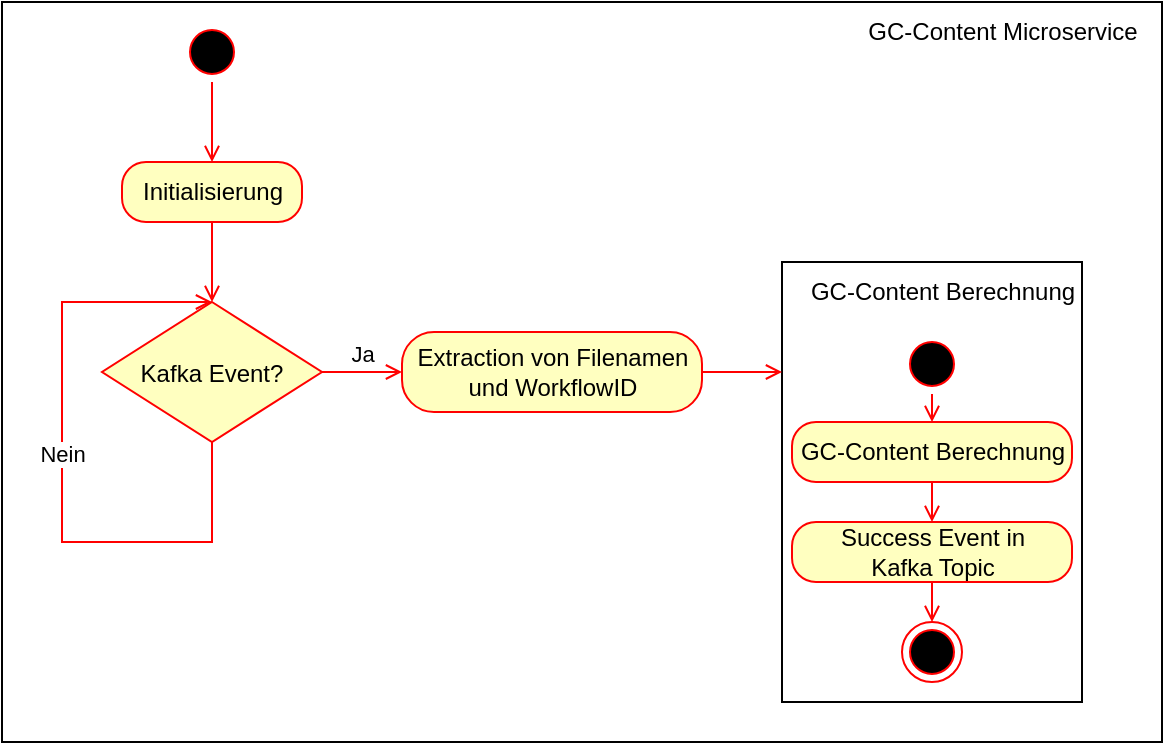 <mxfile version="20.3.0" type="device"><diagram id="X1TPZeYBJ-Ahqn7bDiPe" name="Seite-1"><mxGraphModel dx="1106" dy="832" grid="1" gridSize="10" guides="1" tooltips="1" connect="1" arrows="1" fold="1" page="1" pageScale="1" pageWidth="827" pageHeight="1169" math="0" shadow="0"><root><mxCell id="0"/><mxCell id="1" parent="0"/><mxCell id="prz0pxrnBDsK5enyl_R5-1" value="" style="whiteSpace=wrap;html=1;" parent="1" vertex="1"><mxGeometry x="120" y="100" width="580" height="370" as="geometry"/></mxCell><mxCell id="prz0pxrnBDsK5enyl_R5-16" value="" style="whiteSpace=wrap;html=1;" parent="1" vertex="1"><mxGeometry x="510" y="230" width="150" height="220" as="geometry"/></mxCell><mxCell id="prz0pxrnBDsK5enyl_R5-24" style="edgeStyle=orthogonalEdgeStyle;rounded=0;orthogonalLoop=1;jettySize=auto;html=1;exitX=0.5;exitY=1;exitDx=0;exitDy=0;entryX=0.5;entryY=0;entryDx=0;entryDy=0;strokeColor=#FF0000;endArrow=open;endFill=0;" parent="1" source="prz0pxrnBDsK5enyl_R5-2" target="prz0pxrnBDsK5enyl_R5-4" edge="1"><mxGeometry relative="1" as="geometry"/></mxCell><mxCell id="prz0pxrnBDsK5enyl_R5-2" value="" style="ellipse;html=1;shape=startState;fillColor=#000000;strokeColor=#ff0000;" parent="1" vertex="1"><mxGeometry x="210" y="110" width="30" height="30" as="geometry"/></mxCell><mxCell id="prz0pxrnBDsK5enyl_R5-4" value="Initialisierung" style="html=1;fillColor=#ffffc0;strokeColor=#ff0000;fontColor=#000000;rounded=1;arcSize=40;" parent="1" vertex="1"><mxGeometry x="180" y="180" width="90" height="30" as="geometry"/></mxCell><mxCell id="prz0pxrnBDsK5enyl_R5-5" value="Kafka Event?" style="rhombus;fillColor=#ffffc0;strokeColor=#ff0000;fontColor=#000000;rounded=0;arcSize=40;" parent="1" vertex="1"><mxGeometry x="170" y="250" width="110" height="70" as="geometry"/></mxCell><mxCell id="prz0pxrnBDsK5enyl_R5-6" value="Ja" style="html=1;verticalAlign=bottom;endArrow=open;rounded=0;exitX=1;exitY=0.5;exitDx=0;exitDy=0;entryX=0;entryY=0.5;entryDx=0;entryDy=0;strokeColor=#FF0000;endFill=0;" parent="1" source="prz0pxrnBDsK5enyl_R5-5" target="prz0pxrnBDsK5enyl_R5-10" edge="1"><mxGeometry width="80" relative="1" as="geometry"><mxPoint x="310" y="290" as="sourcePoint"/><mxPoint x="330" y="285" as="targetPoint"/></mxGeometry></mxCell><mxCell id="prz0pxrnBDsK5enyl_R5-7" value="Nein" style="html=1;verticalAlign=bottom;endArrow=open;rounded=0;exitX=0.5;exitY=1;exitDx=0;exitDy=0;entryX=0.5;entryY=0;entryDx=0;entryDy=0;strokeColor=#FF0000;endFill=0;" parent="1" source="prz0pxrnBDsK5enyl_R5-5" target="prz0pxrnBDsK5enyl_R5-5" edge="1"><mxGeometry width="80" relative="1" as="geometry"><mxPoint x="250" y="350" as="sourcePoint"/><mxPoint x="340" y="350" as="targetPoint"/><Array as="points"><mxPoint x="225" y="370"/><mxPoint x="220" y="370"/><mxPoint x="150" y="370"/><mxPoint x="150" y="250"/></Array></mxGeometry></mxCell><mxCell id="prz0pxrnBDsK5enyl_R5-8" value="" style="html=1;verticalAlign=bottom;endArrow=open;rounded=0;exitX=0.5;exitY=1;exitDx=0;exitDy=0;strokeColor=#FF0000;endFill=0;" parent="1" source="prz0pxrnBDsK5enyl_R5-4" target="prz0pxrnBDsK5enyl_R5-5" edge="1"><mxGeometry width="80" relative="1" as="geometry"><mxPoint x="370" y="300" as="sourcePoint"/><mxPoint x="450" y="300" as="targetPoint"/></mxGeometry></mxCell><mxCell id="prz0pxrnBDsK5enyl_R5-18" style="edgeStyle=orthogonalEdgeStyle;rounded=0;orthogonalLoop=1;jettySize=auto;html=1;exitX=1;exitY=0.5;exitDx=0;exitDy=0;entryX=0;entryY=0.25;entryDx=0;entryDy=0;strokeColor=#FF0000;endArrow=open;endFill=0;" parent="1" source="prz0pxrnBDsK5enyl_R5-10" target="prz0pxrnBDsK5enyl_R5-16" edge="1"><mxGeometry relative="1" as="geometry"/></mxCell><mxCell id="prz0pxrnBDsK5enyl_R5-10" value="Extraction von Filenamen &lt;br&gt;und WorkflowID" style="html=1;fillColor=#ffffc0;strokeColor=#ff0000;fontColor=#000000;rounded=1;arcSize=40;" parent="1" vertex="1"><mxGeometry x="320" y="265" width="150" height="40" as="geometry"/></mxCell><mxCell id="prz0pxrnBDsK5enyl_R5-12" value="GC-Content Berechnung" style="html=1;fillColor=#ffffc0;strokeColor=#ff0000;fontColor=#000000;rounded=1;arcSize=40;" parent="1" vertex="1"><mxGeometry x="515" y="310" width="140" height="30" as="geometry"/></mxCell><mxCell id="prz0pxrnBDsK5enyl_R5-25" style="edgeStyle=orthogonalEdgeStyle;rounded=0;orthogonalLoop=1;jettySize=auto;html=1;exitX=0.5;exitY=1;exitDx=0;exitDy=0;entryX=0.5;entryY=0;entryDx=0;entryDy=0;strokeColor=#FF0000;endArrow=open;endFill=0;" parent="1" source="prz0pxrnBDsK5enyl_R5-20" target="prz0pxrnBDsK5enyl_R5-12" edge="1"><mxGeometry relative="1" as="geometry"/></mxCell><mxCell id="prz0pxrnBDsK5enyl_R5-20" value="" style="ellipse;html=1;shape=startState;fillColor=#000000;strokeColor=#ff0000;" parent="1" vertex="1"><mxGeometry x="570" y="266" width="30" height="30" as="geometry"/></mxCell><mxCell id="prz0pxrnBDsK5enyl_R5-23" value="" style="ellipse;html=1;shape=endState;fillColor=#000000;strokeColor=#ff0000;" parent="1" vertex="1"><mxGeometry x="570" y="410" width="30" height="30" as="geometry"/></mxCell><mxCell id="prz0pxrnBDsK5enyl_R5-27" value="GC-Content Microservice" style="text;html=1;resizable=0;autosize=1;align=center;verticalAlign=middle;points=[];fillColor=none;strokeColor=none;rounded=0;" parent="1" vertex="1"><mxGeometry x="540" y="100" width="160" height="30" as="geometry"/></mxCell><mxCell id="prz0pxrnBDsK5enyl_R5-28" value="GC-Content Berechnung" style="text;html=1;resizable=0;autosize=1;align=center;verticalAlign=middle;points=[];fillColor=none;strokeColor=none;rounded=0;" parent="1" vertex="1"><mxGeometry x="510" y="230" width="160" height="30" as="geometry"/></mxCell><mxCell id="ZWf-UKMb9LT2R_9ULPpV-1" value="Success Event in &lt;br&gt;Kafka Topic" style="html=1;fillColor=#ffffc0;strokeColor=#ff0000;fontColor=#000000;rounded=1;arcSize=40;" parent="1" vertex="1"><mxGeometry x="515" y="360" width="140" height="30" as="geometry"/></mxCell><mxCell id="ZWf-UKMb9LT2R_9ULPpV-2" style="edgeStyle=orthogonalEdgeStyle;rounded=0;orthogonalLoop=1;jettySize=auto;html=1;exitX=0.5;exitY=1;exitDx=0;exitDy=0;entryX=0.5;entryY=0;entryDx=0;entryDy=0;strokeColor=#FF0000;endArrow=open;endFill=0;" parent="1" source="prz0pxrnBDsK5enyl_R5-12" target="ZWf-UKMb9LT2R_9ULPpV-1" edge="1"><mxGeometry relative="1" as="geometry"><mxPoint x="595" y="306" as="sourcePoint"/><mxPoint x="595" y="329" as="targetPoint"/></mxGeometry></mxCell><mxCell id="ZWf-UKMb9LT2R_9ULPpV-3" style="edgeStyle=orthogonalEdgeStyle;rounded=0;orthogonalLoop=1;jettySize=auto;html=1;exitX=0.5;exitY=1;exitDx=0;exitDy=0;entryX=0.5;entryY=0;entryDx=0;entryDy=0;strokeColor=#FF0000;endArrow=open;endFill=0;" parent="1" source="ZWf-UKMb9LT2R_9ULPpV-1" target="prz0pxrnBDsK5enyl_R5-23" edge="1"><mxGeometry relative="1" as="geometry"><mxPoint x="605" y="316" as="sourcePoint"/><mxPoint x="605" y="339" as="targetPoint"/></mxGeometry></mxCell></root></mxGraphModel></diagram></mxfile>